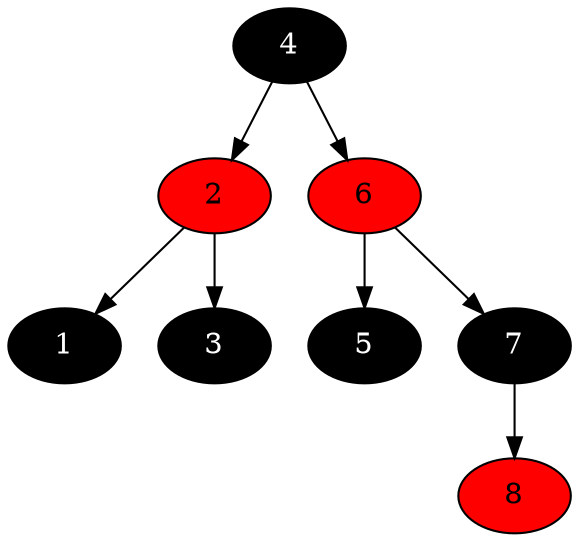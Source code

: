 digraph mentions {
4 -> 2
2 -> 1
2 -> 3
4 -> 6
6 -> 5
6 -> 7
7 -> 8
4[style=filled, fillcolor=black, fontcolor=white]
2[style=filled, fillcolor=red]
1[style=filled, fillcolor=black, fontcolor=white]
3[style=filled, fillcolor=black, fontcolor=white]
6[style=filled, fillcolor=red]
5[style=filled, fillcolor=black, fontcolor=white]
7[style=filled, fillcolor=black, fontcolor=white]
8[style=filled, fillcolor=red]
}
